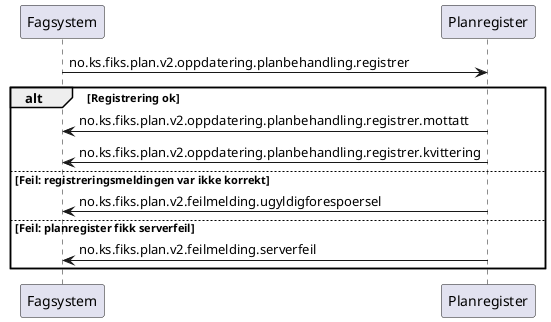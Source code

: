 @startuml

Fagsystem -> Planregister: no.ks.fiks.plan.v2.oppdatering.planbehandling.registrer

alt Registrering ok
Fagsystem <- Planregister: no.ks.fiks.plan.v2.oppdatering.planbehandling.registrer.mottatt
Fagsystem <- Planregister: no.ks.fiks.plan.v2.oppdatering.planbehandling.registrer.kvittering

else Feil: registreringsmeldingen var ikke korrekt
Fagsystem <- Planregister: no.ks.fiks.plan.v2.feilmelding.ugyldigforespoersel

else Feil: planregister fikk serverfeil
Fagsystem <- Planregister: no.ks.fiks.plan.v2.feilmelding.serverfeil

end
@enduml